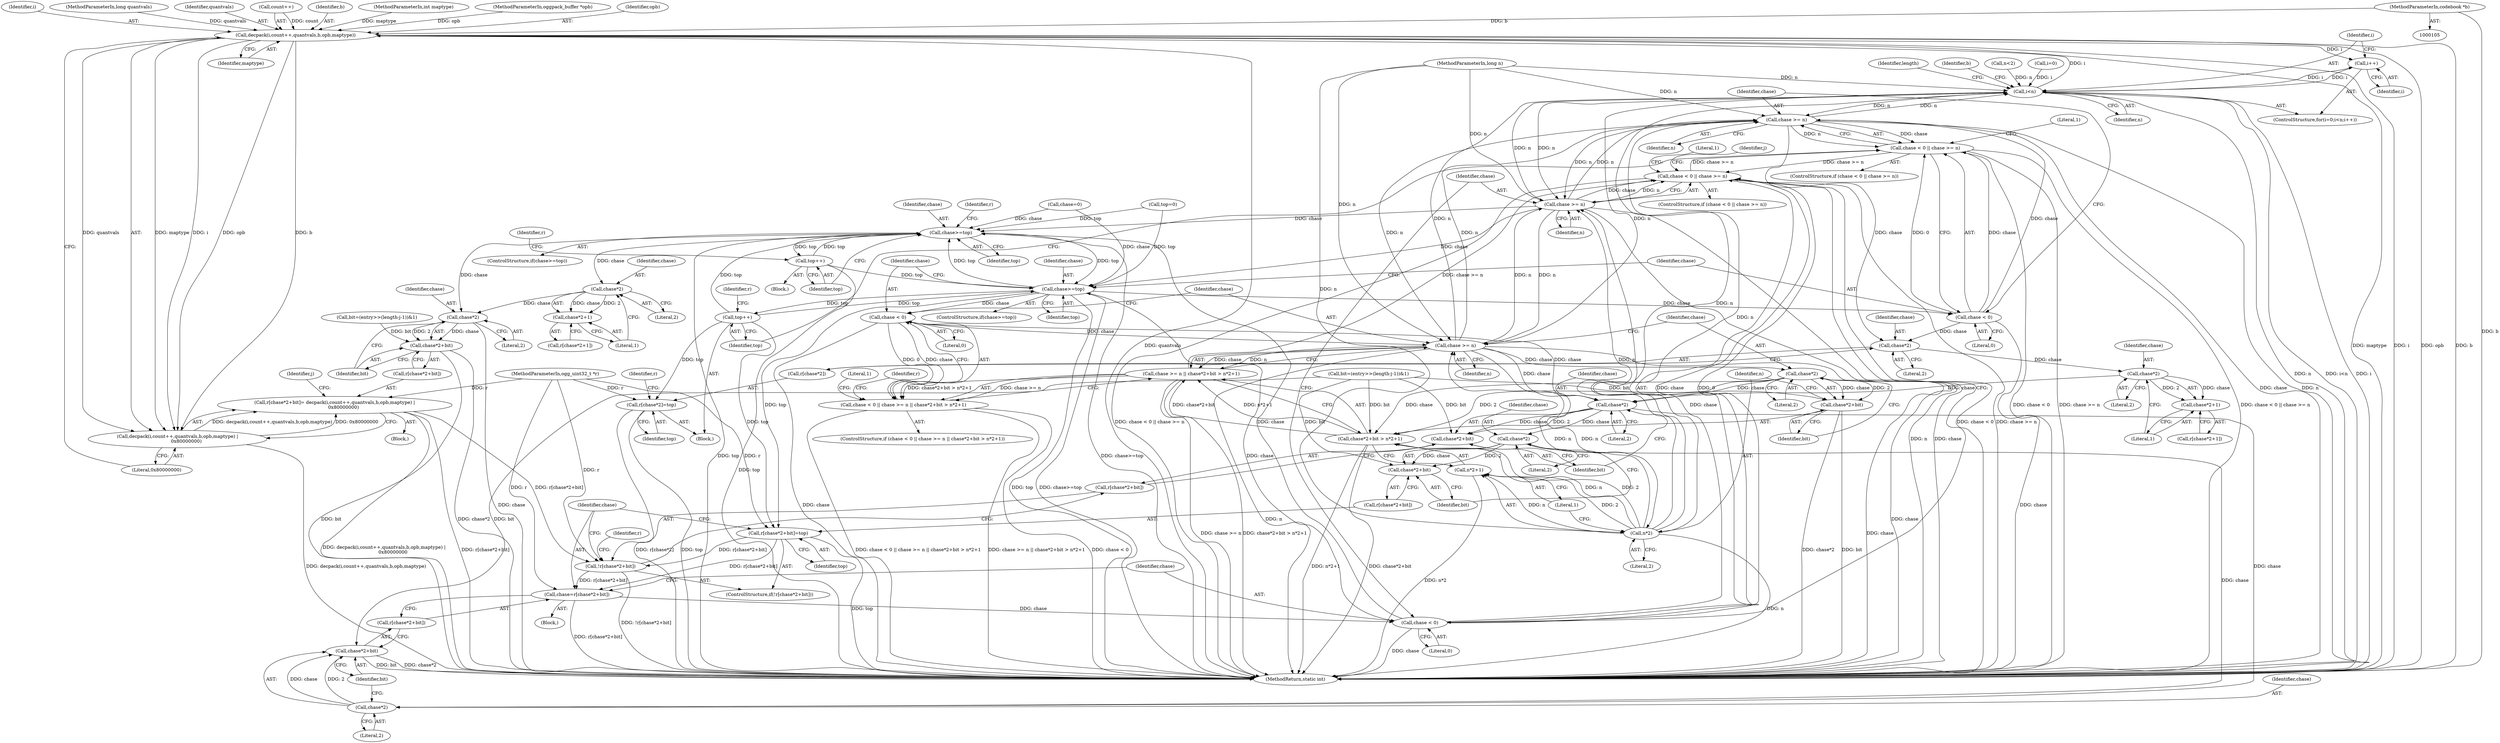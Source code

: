 digraph "0_Android_eeb4e45d5683f88488c083ecf142dc89bc3f0b47_0@pointer" {
"1000110" [label="(MethodParameterIn,codebook *b)"];
"1000353" [label="(Call,decpack(i,count++,quantvals,b,opb,maptype))"];
"1000155" [label="(Call,i++)"];
"1000152" [label="(Call,i<n)"];
"1000232" [label="(Call,chase >= n)"];
"1000228" [label="(Call,chase < 0 || chase >= n)"];
"1000306" [label="(Call,chase < 0 || chase >= n)"];
"1000242" [label="(Call,chase*2)"];
"1000250" [label="(Call,chase*2)"];
"1000249" [label="(Call,chase*2+1)"];
"1000283" [label="(Call,chase*2)"];
"1000282" [label="(Call,chase*2+bit)"];
"1000291" [label="(Call,chase*2)"];
"1000290" [label="(Call,chase*2+bit)"];
"1000301" [label="(Call,chase*2)"];
"1000300" [label="(Call,chase*2+bit)"];
"1000262" [label="(Call,chase >= n)"];
"1000261" [label="(Call,chase >= n || chase*2+bit > n*2+1)"];
"1000257" [label="(Call,chase < 0 || chase >= n || chase*2+bit > n*2+1)"];
"1000267" [label="(Call,chase*2)"];
"1000265" [label="(Call,chase*2+bit > n*2+1)"];
"1000266" [label="(Call,chase*2+bit)"];
"1000272" [label="(Call,n*2)"];
"1000271" [label="(Call,n*2+1)"];
"1000310" [label="(Call,chase >= n)"];
"1000223" [label="(Call,chase>=top)"];
"1000229" [label="(Call,chase < 0)"];
"1000237" [label="(Call,top++)"];
"1000239" [label="(Call,r[chase*2]=top)"];
"1000287" [label="(Call,r[chase*2+bit]=top)"];
"1000279" [label="(Call,!r[chase*2+bit])"];
"1000296" [label="(Call,chase=r[chase*2+bit])"];
"1000307" [label="(Call,chase < 0)"];
"1000329" [label="(Call,chase>=top)"];
"1000333" [label="(Call,top++)"];
"1000339" [label="(Call,chase*2)"];
"1000338" [label="(Call,chase*2+1)"];
"1000348" [label="(Call,chase*2)"];
"1000347" [label="(Call,chase*2+bit)"];
"1000258" [label="(Call,chase < 0)"];
"1000352" [label="(Call,decpack(i,count++,quantvals,b,opb,maptype) |\n            0x80000000)"];
"1000344" [label="(Call,r[chase*2+bit]= decpack(i,count++,quantvals,b,opb,maptype) |\n            0x80000000)"];
"1000293" [label="(Literal,2)"];
"1000272" [label="(Call,n*2)"];
"1000121" [label="(Call,top=0)"];
"1000248" [label="(Identifier,r)"];
"1000242" [label="(Call,chase*2)"];
"1000112" [label="(MethodParameterIn,int maptype)"];
"1000107" [label="(MethodParameterIn,long n)"];
"1000263" [label="(Identifier,chase)"];
"1000304" [label="(Identifier,bit)"];
"1000262" [label="(Call,chase >= n)"];
"1000290" [label="(Call,chase*2+bit)"];
"1000331" [label="(Identifier,top)"];
"1000277" [label="(Literal,1)"];
"1000311" [label="(Identifier,chase)"];
"1000351" [label="(Identifier,bit)"];
"1000238" [label="(Identifier,top)"];
"1000209" [label="(Block,)"];
"1000296" [label="(Call,chase=r[chase*2+bit])"];
"1000132" [label="(Call,n<2)"];
"1000252" [label="(Literal,2)"];
"1000364" [label="(Identifier,j)"];
"1000353" [label="(Call,decpack(i,count++,quantvals,b,opb,maptype))"];
"1000307" [label="(Call,chase < 0)"];
"1000260" [label="(Literal,0)"];
"1000234" [label="(Identifier,n)"];
"1000308" [label="(Identifier,chase)"];
"1000226" [label="(Block,)"];
"1000284" [label="(Identifier,chase)"];
"1000268" [label="(Identifier,chase)"];
"1000187" [label="(Call,chase=0)"];
"1000315" [label="(Block,)"];
"1000346" [label="(Identifier,r)"];
"1000294" [label="(Identifier,bit)"];
"1000464" [label="(MethodReturn,static int)"];
"1000291" [label="(Call,chase*2)"];
"1000251" [label="(Identifier,chase)"];
"1000259" [label="(Identifier,chase)"];
"1000208" [label="(Identifier,j)"];
"1000287" [label="(Call,r[chase*2+bit]=top)"];
"1000244" [label="(Literal,2)"];
"1000111" [label="(MethodParameterIn,oggpack_buffer *opb)"];
"1000249" [label="(Call,chase*2+1)"];
"1000330" [label="(Identifier,chase)"];
"1000148" [label="(ControlStructure,for(i=0;i<n;i++))"];
"1000237" [label="(Call,top++)"];
"1000261" [label="(Call,chase >= n || chase*2+bit > n*2+1)"];
"1000155" [label="(Call,i++)"];
"1000240" [label="(Call,r[chase*2])"];
"1000279" [label="(Call,!r[chase*2+bit])"];
"1000241" [label="(Identifier,r)"];
"1000349" [label="(Identifier,chase)"];
"1000332" [label="(Block,)"];
"1000282" [label="(Call,chase*2+bit)"];
"1000348" [label="(Call,chase*2)"];
"1000361" [label="(Literal,0x80000000)"];
"1000264" [label="(Identifier,n)"];
"1000257" [label="(Call,chase < 0 || chase >= n || chase*2+bit > n*2+1)"];
"1000336" [label="(Call,r[chase*2+1])"];
"1000256" [label="(ControlStructure,if (chase < 0 || chase >= n || chase*2+bit > n*2+1))"];
"1000245" [label="(Identifier,top)"];
"1000224" [label="(Identifier,chase)"];
"1000292" [label="(Identifier,chase)"];
"1000295" [label="(Identifier,top)"];
"1000352" [label="(Call,decpack(i,count++,quantvals,b,opb,maptype) |\n            0x80000000)"];
"1000340" [label="(Identifier,chase)"];
"1000302" [label="(Identifier,chase)"];
"1000297" [label="(Identifier,chase)"];
"1000156" [label="(Identifier,i)"];
"1000300" [label="(Call,chase*2+bit)"];
"1000359" [label="(Identifier,opb)"];
"1000110" [label="(MethodParameterIn,codebook *b)"];
"1000154" [label="(Identifier,n)"];
"1000149" [label="(Call,i=0)"];
"1000239" [label="(Call,r[chase*2]=top)"];
"1000354" [label="(Identifier,i)"];
"1000278" [label="(ControlStructure,if(!r[chase*2+bit]))"];
"1000309" [label="(Literal,0)"];
"1000329" [label="(Call,chase>=top)"];
"1000305" [label="(ControlStructure,if (chase < 0 || chase >= n))"];
"1000266" [label="(Call,chase*2+bit)"];
"1000258" [label="(Call,chase < 0)"];
"1000301" [label="(Call,chase*2)"];
"1000153" [label="(Identifier,i)"];
"1000228" [label="(Call,chase < 0 || chase >= n)"];
"1000108" [label="(MethodParameterIn,ogg_uint32_t *r)"];
"1000270" [label="(Identifier,bit)"];
"1000271" [label="(Call,n*2+1)"];
"1000227" [label="(ControlStructure,if (chase < 0 || chase >= n))"];
"1000342" [label="(Literal,1)"];
"1000160" [label="(Identifier,length)"];
"1000288" [label="(Call,r[chase*2+bit])"];
"1000243" [label="(Identifier,chase)"];
"1000436" [label="(Identifier,b)"];
"1000341" [label="(Literal,2)"];
"1000273" [label="(Identifier,n)"];
"1000338" [label="(Call,chase*2+1)"];
"1000275" [label="(Literal,1)"];
"1000236" [label="(Literal,1)"];
"1000231" [label="(Literal,0)"];
"1000344" [label="(Call,r[chase*2+bit]= decpack(i,count++,quantvals,b,opb,maptype) |\n            0x80000000)"];
"1000223" [label="(Call,chase>=top)"];
"1000109" [label="(MethodParameterIn,long quantvals)"];
"1000225" [label="(Identifier,top)"];
"1000317" [label="(Call,bit=(entry>>(length-j-1))&1)"];
"1000357" [label="(Identifier,quantvals)"];
"1000355" [label="(Call,count++)"];
"1000312" [label="(Identifier,n)"];
"1000222" [label="(ControlStructure,if(chase>=top))"];
"1000360" [label="(Identifier,maptype)"];
"1000280" [label="(Call,r[chase*2+bit])"];
"1000306" [label="(Call,chase < 0 || chase >= n)"];
"1000211" [label="(Call,bit=(entry>>(length-j-1))&1)"];
"1000347" [label="(Call,chase*2+bit)"];
"1000233" [label="(Identifier,chase)"];
"1000289" [label="(Identifier,r)"];
"1000230" [label="(Identifier,chase)"];
"1000229" [label="(Call,chase < 0)"];
"1000232" [label="(Call,chase >= n)"];
"1000285" [label="(Literal,2)"];
"1000267" [label="(Call,chase*2)"];
"1000253" [label="(Literal,1)"];
"1000303" [label="(Literal,2)"];
"1000310" [label="(Call,chase >= n)"];
"1000283" [label="(Call,chase*2)"];
"1000334" [label="(Identifier,top)"];
"1000314" [label="(Literal,1)"];
"1000269" [label="(Literal,2)"];
"1000333" [label="(Call,top++)"];
"1000350" [label="(Literal,2)"];
"1000274" [label="(Literal,2)"];
"1000358" [label="(Identifier,b)"];
"1000250" [label="(Call,chase*2)"];
"1000298" [label="(Call,r[chase*2+bit])"];
"1000247" [label="(Call,r[chase*2+1])"];
"1000281" [label="(Identifier,r)"];
"1000339" [label="(Call,chase*2)"];
"1000152" [label="(Call,i<n)"];
"1000286" [label="(Identifier,bit)"];
"1000328" [label="(ControlStructure,if(chase>=top))"];
"1000265" [label="(Call,chase*2+bit > n*2+1)"];
"1000337" [label="(Identifier,r)"];
"1000345" [label="(Call,r[chase*2+bit])"];
"1000110" -> "1000105"  [label="AST: "];
"1000110" -> "1000464"  [label="DDG: b"];
"1000110" -> "1000353"  [label="DDG: b"];
"1000353" -> "1000352"  [label="AST: "];
"1000353" -> "1000360"  [label="CFG: "];
"1000354" -> "1000353"  [label="AST: "];
"1000355" -> "1000353"  [label="AST: "];
"1000357" -> "1000353"  [label="AST: "];
"1000358" -> "1000353"  [label="AST: "];
"1000359" -> "1000353"  [label="AST: "];
"1000360" -> "1000353"  [label="AST: "];
"1000361" -> "1000353"  [label="CFG: "];
"1000353" -> "1000464"  [label="DDG: quantvals"];
"1000353" -> "1000464"  [label="DDG: b"];
"1000353" -> "1000464"  [label="DDG: maptype"];
"1000353" -> "1000464"  [label="DDG: i"];
"1000353" -> "1000464"  [label="DDG: opb"];
"1000353" -> "1000155"  [label="DDG: i"];
"1000353" -> "1000352"  [label="DDG: opb"];
"1000353" -> "1000352"  [label="DDG: b"];
"1000353" -> "1000352"  [label="DDG: maptype"];
"1000353" -> "1000352"  [label="DDG: quantvals"];
"1000353" -> "1000352"  [label="DDG: i"];
"1000152" -> "1000353"  [label="DDG: i"];
"1000355" -> "1000353"  [label="DDG: count"];
"1000109" -> "1000353"  [label="DDG: quantvals"];
"1000111" -> "1000353"  [label="DDG: opb"];
"1000112" -> "1000353"  [label="DDG: maptype"];
"1000155" -> "1000148"  [label="AST: "];
"1000155" -> "1000156"  [label="CFG: "];
"1000156" -> "1000155"  [label="AST: "];
"1000153" -> "1000155"  [label="CFG: "];
"1000155" -> "1000152"  [label="DDG: i"];
"1000152" -> "1000155"  [label="DDG: i"];
"1000152" -> "1000148"  [label="AST: "];
"1000152" -> "1000154"  [label="CFG: "];
"1000153" -> "1000152"  [label="AST: "];
"1000154" -> "1000152"  [label="AST: "];
"1000160" -> "1000152"  [label="CFG: "];
"1000436" -> "1000152"  [label="CFG: "];
"1000152" -> "1000464"  [label="DDG: i<n"];
"1000152" -> "1000464"  [label="DDG: i"];
"1000152" -> "1000464"  [label="DDG: n"];
"1000149" -> "1000152"  [label="DDG: i"];
"1000310" -> "1000152"  [label="DDG: n"];
"1000262" -> "1000152"  [label="DDG: n"];
"1000132" -> "1000152"  [label="DDG: n"];
"1000272" -> "1000152"  [label="DDG: n"];
"1000232" -> "1000152"  [label="DDG: n"];
"1000107" -> "1000152"  [label="DDG: n"];
"1000152" -> "1000232"  [label="DDG: n"];
"1000152" -> "1000262"  [label="DDG: n"];
"1000152" -> "1000310"  [label="DDG: n"];
"1000232" -> "1000228"  [label="AST: "];
"1000232" -> "1000234"  [label="CFG: "];
"1000233" -> "1000232"  [label="AST: "];
"1000234" -> "1000232"  [label="AST: "];
"1000228" -> "1000232"  [label="CFG: "];
"1000232" -> "1000464"  [label="DDG: chase"];
"1000232" -> "1000464"  [label="DDG: n"];
"1000232" -> "1000228"  [label="DDG: chase"];
"1000232" -> "1000228"  [label="DDG: n"];
"1000229" -> "1000232"  [label="DDG: chase"];
"1000310" -> "1000232"  [label="DDG: n"];
"1000262" -> "1000232"  [label="DDG: n"];
"1000272" -> "1000232"  [label="DDG: n"];
"1000107" -> "1000232"  [label="DDG: n"];
"1000232" -> "1000242"  [label="DDG: chase"];
"1000232" -> "1000262"  [label="DDG: n"];
"1000232" -> "1000310"  [label="DDG: n"];
"1000228" -> "1000227"  [label="AST: "];
"1000228" -> "1000229"  [label="CFG: "];
"1000229" -> "1000228"  [label="AST: "];
"1000236" -> "1000228"  [label="CFG: "];
"1000238" -> "1000228"  [label="CFG: "];
"1000228" -> "1000464"  [label="DDG: chase < 0 || chase >= n"];
"1000228" -> "1000464"  [label="DDG: chase < 0"];
"1000228" -> "1000464"  [label="DDG: chase >= n"];
"1000229" -> "1000228"  [label="DDG: chase"];
"1000229" -> "1000228"  [label="DDG: 0"];
"1000306" -> "1000228"  [label="DDG: chase >= n"];
"1000228" -> "1000306"  [label="DDG: chase >= n"];
"1000306" -> "1000305"  [label="AST: "];
"1000306" -> "1000307"  [label="CFG: "];
"1000306" -> "1000310"  [label="CFG: "];
"1000307" -> "1000306"  [label="AST: "];
"1000310" -> "1000306"  [label="AST: "];
"1000314" -> "1000306"  [label="CFG: "];
"1000208" -> "1000306"  [label="CFG: "];
"1000306" -> "1000464"  [label="DDG: chase >= n"];
"1000306" -> "1000464"  [label="DDG: chase < 0"];
"1000306" -> "1000464"  [label="DDG: chase < 0 || chase >= n"];
"1000307" -> "1000306"  [label="DDG: chase"];
"1000307" -> "1000306"  [label="DDG: 0"];
"1000310" -> "1000306"  [label="DDG: chase"];
"1000310" -> "1000306"  [label="DDG: n"];
"1000261" -> "1000306"  [label="DDG: chase >= n"];
"1000242" -> "1000240"  [label="AST: "];
"1000242" -> "1000244"  [label="CFG: "];
"1000243" -> "1000242"  [label="AST: "];
"1000244" -> "1000242"  [label="AST: "];
"1000240" -> "1000242"  [label="CFG: "];
"1000229" -> "1000242"  [label="DDG: chase"];
"1000242" -> "1000250"  [label="DDG: chase"];
"1000250" -> "1000249"  [label="AST: "];
"1000250" -> "1000252"  [label="CFG: "];
"1000251" -> "1000250"  [label="AST: "];
"1000252" -> "1000250"  [label="AST: "];
"1000253" -> "1000250"  [label="CFG: "];
"1000250" -> "1000249"  [label="DDG: chase"];
"1000250" -> "1000249"  [label="DDG: 2"];
"1000250" -> "1000283"  [label="DDG: chase"];
"1000249" -> "1000247"  [label="AST: "];
"1000249" -> "1000253"  [label="CFG: "];
"1000253" -> "1000249"  [label="AST: "];
"1000247" -> "1000249"  [label="CFG: "];
"1000283" -> "1000282"  [label="AST: "];
"1000283" -> "1000285"  [label="CFG: "];
"1000284" -> "1000283"  [label="AST: "];
"1000285" -> "1000283"  [label="AST: "];
"1000286" -> "1000283"  [label="CFG: "];
"1000283" -> "1000282"  [label="DDG: chase"];
"1000283" -> "1000282"  [label="DDG: 2"];
"1000258" -> "1000283"  [label="DDG: chase"];
"1000267" -> "1000283"  [label="DDG: chase"];
"1000262" -> "1000283"  [label="DDG: chase"];
"1000283" -> "1000291"  [label="DDG: chase"];
"1000283" -> "1000301"  [label="DDG: chase"];
"1000282" -> "1000280"  [label="AST: "];
"1000282" -> "1000286"  [label="CFG: "];
"1000286" -> "1000282"  [label="AST: "];
"1000280" -> "1000282"  [label="CFG: "];
"1000211" -> "1000282"  [label="DDG: bit"];
"1000291" -> "1000290"  [label="AST: "];
"1000291" -> "1000293"  [label="CFG: "];
"1000292" -> "1000291"  [label="AST: "];
"1000293" -> "1000291"  [label="AST: "];
"1000294" -> "1000291"  [label="CFG: "];
"1000291" -> "1000290"  [label="DDG: chase"];
"1000291" -> "1000290"  [label="DDG: 2"];
"1000291" -> "1000301"  [label="DDG: chase"];
"1000290" -> "1000288"  [label="AST: "];
"1000290" -> "1000294"  [label="CFG: "];
"1000294" -> "1000290"  [label="AST: "];
"1000288" -> "1000290"  [label="CFG: "];
"1000211" -> "1000290"  [label="DDG: bit"];
"1000301" -> "1000300"  [label="AST: "];
"1000301" -> "1000303"  [label="CFG: "];
"1000302" -> "1000301"  [label="AST: "];
"1000303" -> "1000301"  [label="AST: "];
"1000304" -> "1000301"  [label="CFG: "];
"1000301" -> "1000300"  [label="DDG: chase"];
"1000301" -> "1000300"  [label="DDG: 2"];
"1000300" -> "1000298"  [label="AST: "];
"1000300" -> "1000304"  [label="CFG: "];
"1000304" -> "1000300"  [label="AST: "];
"1000298" -> "1000300"  [label="CFG: "];
"1000300" -> "1000464"  [label="DDG: bit"];
"1000300" -> "1000464"  [label="DDG: chase*2"];
"1000211" -> "1000300"  [label="DDG: bit"];
"1000262" -> "1000261"  [label="AST: "];
"1000262" -> "1000264"  [label="CFG: "];
"1000263" -> "1000262"  [label="AST: "];
"1000264" -> "1000262"  [label="AST: "];
"1000268" -> "1000262"  [label="CFG: "];
"1000261" -> "1000262"  [label="CFG: "];
"1000262" -> "1000464"  [label="DDG: n"];
"1000262" -> "1000464"  [label="DDG: chase"];
"1000262" -> "1000261"  [label="DDG: chase"];
"1000262" -> "1000261"  [label="DDG: n"];
"1000258" -> "1000262"  [label="DDG: chase"];
"1000310" -> "1000262"  [label="DDG: n"];
"1000272" -> "1000262"  [label="DDG: n"];
"1000107" -> "1000262"  [label="DDG: n"];
"1000262" -> "1000267"  [label="DDG: chase"];
"1000262" -> "1000272"  [label="DDG: n"];
"1000262" -> "1000310"  [label="DDG: n"];
"1000261" -> "1000257"  [label="AST: "];
"1000261" -> "1000265"  [label="CFG: "];
"1000265" -> "1000261"  [label="AST: "];
"1000257" -> "1000261"  [label="CFG: "];
"1000261" -> "1000464"  [label="DDG: chase*2+bit > n*2+1"];
"1000261" -> "1000464"  [label="DDG: chase >= n"];
"1000261" -> "1000257"  [label="DDG: chase >= n"];
"1000261" -> "1000257"  [label="DDG: chase*2+bit > n*2+1"];
"1000265" -> "1000261"  [label="DDG: chase*2+bit"];
"1000265" -> "1000261"  [label="DDG: n*2+1"];
"1000257" -> "1000256"  [label="AST: "];
"1000257" -> "1000258"  [label="CFG: "];
"1000258" -> "1000257"  [label="AST: "];
"1000277" -> "1000257"  [label="CFG: "];
"1000281" -> "1000257"  [label="CFG: "];
"1000257" -> "1000464"  [label="DDG: chase < 0"];
"1000257" -> "1000464"  [label="DDG: chase < 0 || chase >= n || chase*2+bit > n*2+1"];
"1000257" -> "1000464"  [label="DDG: chase >= n || chase*2+bit > n*2+1"];
"1000258" -> "1000257"  [label="DDG: chase"];
"1000258" -> "1000257"  [label="DDG: 0"];
"1000267" -> "1000266"  [label="AST: "];
"1000267" -> "1000269"  [label="CFG: "];
"1000268" -> "1000267"  [label="AST: "];
"1000269" -> "1000267"  [label="AST: "];
"1000270" -> "1000267"  [label="CFG: "];
"1000267" -> "1000464"  [label="DDG: chase"];
"1000267" -> "1000265"  [label="DDG: chase"];
"1000267" -> "1000265"  [label="DDG: 2"];
"1000267" -> "1000266"  [label="DDG: chase"];
"1000267" -> "1000266"  [label="DDG: 2"];
"1000265" -> "1000271"  [label="CFG: "];
"1000266" -> "1000265"  [label="AST: "];
"1000271" -> "1000265"  [label="AST: "];
"1000265" -> "1000464"  [label="DDG: chase*2+bit"];
"1000265" -> "1000464"  [label="DDG: n*2+1"];
"1000211" -> "1000265"  [label="DDG: bit"];
"1000272" -> "1000265"  [label="DDG: n"];
"1000272" -> "1000265"  [label="DDG: 2"];
"1000266" -> "1000270"  [label="CFG: "];
"1000270" -> "1000266"  [label="AST: "];
"1000273" -> "1000266"  [label="CFG: "];
"1000266" -> "1000464"  [label="DDG: chase*2"];
"1000266" -> "1000464"  [label="DDG: bit"];
"1000211" -> "1000266"  [label="DDG: bit"];
"1000272" -> "1000271"  [label="AST: "];
"1000272" -> "1000274"  [label="CFG: "];
"1000273" -> "1000272"  [label="AST: "];
"1000274" -> "1000272"  [label="AST: "];
"1000275" -> "1000272"  [label="CFG: "];
"1000272" -> "1000464"  [label="DDG: n"];
"1000272" -> "1000271"  [label="DDG: n"];
"1000272" -> "1000271"  [label="DDG: 2"];
"1000107" -> "1000272"  [label="DDG: n"];
"1000272" -> "1000310"  [label="DDG: n"];
"1000271" -> "1000275"  [label="CFG: "];
"1000275" -> "1000271"  [label="AST: "];
"1000271" -> "1000464"  [label="DDG: n*2"];
"1000310" -> "1000312"  [label="CFG: "];
"1000311" -> "1000310"  [label="AST: "];
"1000312" -> "1000310"  [label="AST: "];
"1000310" -> "1000464"  [label="DDG: n"];
"1000310" -> "1000464"  [label="DDG: chase"];
"1000310" -> "1000223"  [label="DDG: chase"];
"1000307" -> "1000310"  [label="DDG: chase"];
"1000107" -> "1000310"  [label="DDG: n"];
"1000310" -> "1000329"  [label="DDG: chase"];
"1000223" -> "1000222"  [label="AST: "];
"1000223" -> "1000225"  [label="CFG: "];
"1000224" -> "1000223"  [label="AST: "];
"1000225" -> "1000223"  [label="AST: "];
"1000230" -> "1000223"  [label="CFG: "];
"1000259" -> "1000223"  [label="CFG: "];
"1000223" -> "1000464"  [label="DDG: top"];
"1000223" -> "1000464"  [label="DDG: chase>=top"];
"1000187" -> "1000223"  [label="DDG: chase"];
"1000307" -> "1000223"  [label="DDG: chase"];
"1000333" -> "1000223"  [label="DDG: top"];
"1000121" -> "1000223"  [label="DDG: top"];
"1000329" -> "1000223"  [label="DDG: top"];
"1000237" -> "1000223"  [label="DDG: top"];
"1000223" -> "1000229"  [label="DDG: chase"];
"1000223" -> "1000237"  [label="DDG: top"];
"1000223" -> "1000258"  [label="DDG: chase"];
"1000223" -> "1000287"  [label="DDG: top"];
"1000223" -> "1000329"  [label="DDG: top"];
"1000229" -> "1000231"  [label="CFG: "];
"1000230" -> "1000229"  [label="AST: "];
"1000231" -> "1000229"  [label="AST: "];
"1000233" -> "1000229"  [label="CFG: "];
"1000229" -> "1000464"  [label="DDG: chase"];
"1000237" -> "1000226"  [label="AST: "];
"1000237" -> "1000238"  [label="CFG: "];
"1000238" -> "1000237"  [label="AST: "];
"1000241" -> "1000237"  [label="CFG: "];
"1000237" -> "1000239"  [label="DDG: top"];
"1000237" -> "1000287"  [label="DDG: top"];
"1000237" -> "1000329"  [label="DDG: top"];
"1000239" -> "1000226"  [label="AST: "];
"1000239" -> "1000245"  [label="CFG: "];
"1000240" -> "1000239"  [label="AST: "];
"1000245" -> "1000239"  [label="AST: "];
"1000248" -> "1000239"  [label="CFG: "];
"1000239" -> "1000464"  [label="DDG: r[chase*2]"];
"1000239" -> "1000464"  [label="DDG: top"];
"1000108" -> "1000239"  [label="DDG: r"];
"1000287" -> "1000278"  [label="AST: "];
"1000287" -> "1000295"  [label="CFG: "];
"1000288" -> "1000287"  [label="AST: "];
"1000295" -> "1000287"  [label="AST: "];
"1000297" -> "1000287"  [label="CFG: "];
"1000287" -> "1000464"  [label="DDG: top"];
"1000287" -> "1000279"  [label="DDG: r[chase*2+bit]"];
"1000108" -> "1000287"  [label="DDG: r"];
"1000287" -> "1000296"  [label="DDG: r[chase*2+bit]"];
"1000279" -> "1000278"  [label="AST: "];
"1000279" -> "1000280"  [label="CFG: "];
"1000280" -> "1000279"  [label="AST: "];
"1000289" -> "1000279"  [label="CFG: "];
"1000297" -> "1000279"  [label="CFG: "];
"1000279" -> "1000464"  [label="DDG: !r[chase*2+bit]"];
"1000344" -> "1000279"  [label="DDG: r[chase*2+bit]"];
"1000108" -> "1000279"  [label="DDG: r"];
"1000279" -> "1000296"  [label="DDG: r[chase*2+bit]"];
"1000296" -> "1000209"  [label="AST: "];
"1000296" -> "1000298"  [label="CFG: "];
"1000297" -> "1000296"  [label="AST: "];
"1000298" -> "1000296"  [label="AST: "];
"1000308" -> "1000296"  [label="CFG: "];
"1000296" -> "1000464"  [label="DDG: r[chase*2+bit]"];
"1000108" -> "1000296"  [label="DDG: r"];
"1000296" -> "1000307"  [label="DDG: chase"];
"1000307" -> "1000309"  [label="CFG: "];
"1000308" -> "1000307"  [label="AST: "];
"1000309" -> "1000307"  [label="AST: "];
"1000311" -> "1000307"  [label="CFG: "];
"1000307" -> "1000464"  [label="DDG: chase"];
"1000307" -> "1000329"  [label="DDG: chase"];
"1000329" -> "1000328"  [label="AST: "];
"1000329" -> "1000331"  [label="CFG: "];
"1000330" -> "1000329"  [label="AST: "];
"1000331" -> "1000329"  [label="AST: "];
"1000334" -> "1000329"  [label="CFG: "];
"1000346" -> "1000329"  [label="CFG: "];
"1000329" -> "1000464"  [label="DDG: top"];
"1000329" -> "1000464"  [label="DDG: chase>=top"];
"1000187" -> "1000329"  [label="DDG: chase"];
"1000333" -> "1000329"  [label="DDG: top"];
"1000121" -> "1000329"  [label="DDG: top"];
"1000329" -> "1000333"  [label="DDG: top"];
"1000329" -> "1000339"  [label="DDG: chase"];
"1000329" -> "1000348"  [label="DDG: chase"];
"1000333" -> "1000332"  [label="AST: "];
"1000333" -> "1000334"  [label="CFG: "];
"1000334" -> "1000333"  [label="AST: "];
"1000337" -> "1000333"  [label="CFG: "];
"1000333" -> "1000464"  [label="DDG: top"];
"1000339" -> "1000338"  [label="AST: "];
"1000339" -> "1000341"  [label="CFG: "];
"1000340" -> "1000339"  [label="AST: "];
"1000341" -> "1000339"  [label="AST: "];
"1000342" -> "1000339"  [label="CFG: "];
"1000339" -> "1000338"  [label="DDG: chase"];
"1000339" -> "1000338"  [label="DDG: 2"];
"1000339" -> "1000348"  [label="DDG: chase"];
"1000338" -> "1000336"  [label="AST: "];
"1000338" -> "1000342"  [label="CFG: "];
"1000342" -> "1000338"  [label="AST: "];
"1000336" -> "1000338"  [label="CFG: "];
"1000348" -> "1000347"  [label="AST: "];
"1000348" -> "1000350"  [label="CFG: "];
"1000349" -> "1000348"  [label="AST: "];
"1000350" -> "1000348"  [label="AST: "];
"1000351" -> "1000348"  [label="CFG: "];
"1000348" -> "1000464"  [label="DDG: chase"];
"1000348" -> "1000347"  [label="DDG: chase"];
"1000348" -> "1000347"  [label="DDG: 2"];
"1000347" -> "1000345"  [label="AST: "];
"1000347" -> "1000351"  [label="CFG: "];
"1000351" -> "1000347"  [label="AST: "];
"1000345" -> "1000347"  [label="CFG: "];
"1000347" -> "1000464"  [label="DDG: bit"];
"1000347" -> "1000464"  [label="DDG: chase*2"];
"1000317" -> "1000347"  [label="DDG: bit"];
"1000258" -> "1000260"  [label="CFG: "];
"1000259" -> "1000258"  [label="AST: "];
"1000260" -> "1000258"  [label="AST: "];
"1000263" -> "1000258"  [label="CFG: "];
"1000258" -> "1000464"  [label="DDG: chase"];
"1000352" -> "1000344"  [label="AST: "];
"1000352" -> "1000361"  [label="CFG: "];
"1000361" -> "1000352"  [label="AST: "];
"1000344" -> "1000352"  [label="CFG: "];
"1000352" -> "1000464"  [label="DDG: decpack(i,count++,quantvals,b,opb,maptype)"];
"1000352" -> "1000344"  [label="DDG: decpack(i,count++,quantvals,b,opb,maptype)"];
"1000352" -> "1000344"  [label="DDG: 0x80000000"];
"1000344" -> "1000315"  [label="AST: "];
"1000345" -> "1000344"  [label="AST: "];
"1000364" -> "1000344"  [label="CFG: "];
"1000344" -> "1000464"  [label="DDG: decpack(i,count++,quantvals,b,opb,maptype) |\n            0x80000000"];
"1000344" -> "1000464"  [label="DDG: r[chase*2+bit]"];
"1000108" -> "1000344"  [label="DDG: r"];
}
